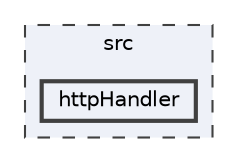 digraph "src/httpHandler"
{
 // LATEX_PDF_SIZE
  bgcolor="transparent";
  edge [fontname=Helvetica,fontsize=10,labelfontname=Helvetica,labelfontsize=10];
  node [fontname=Helvetica,fontsize=10,shape=box,height=0.2,width=0.4];
  compound=true
  subgraph clusterdir_68267d1309a1af8e8297ef4c3efbcdba {
    graph [ bgcolor="#eef1f8", pencolor="grey25", label="src", fontname=Helvetica,fontsize=10 style="filled,dashed", URL="dir_68267d1309a1af8e8297ef4c3efbcdba.html",tooltip=""]
  dir_9c597f7ab78eacf0070cfd7e032126b4 [label="httpHandler", fillcolor="#eef1f8", color="grey25", style="filled,bold", URL="dir_9c597f7ab78eacf0070cfd7e032126b4.html",tooltip=""];
  }
}
